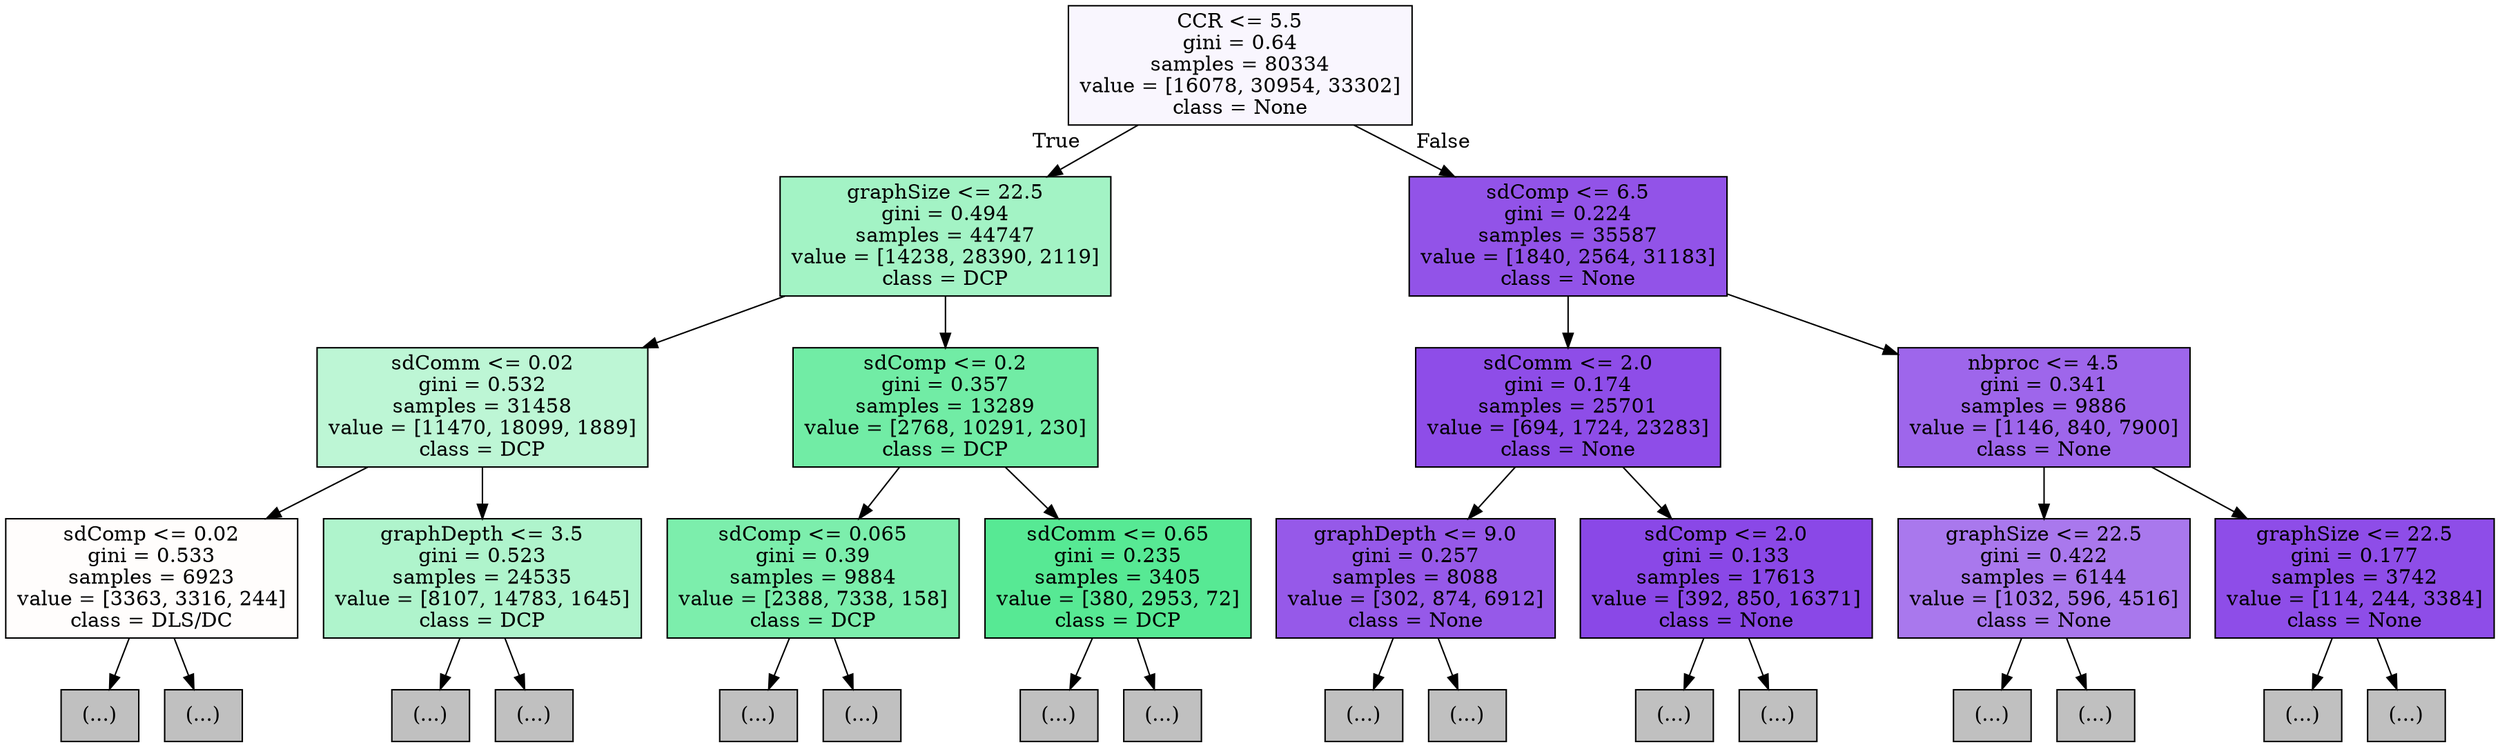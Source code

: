 digraph Tree {
node [shape=box, style="filled", color="black"] ;
0 [label="CCR <= 5.5\ngini = 0.64\nsamples = 80334\nvalue = [16078, 30954, 33302]\nclass = None", fillcolor="#f9f6fe"] ;
1 [label="graphSize <= 22.5\ngini = 0.494\nsamples = 44747\nvalue = [14238, 28390, 2119]\nclass = DCP", fillcolor="#a3f3c5"] ;
0 -> 1 [labeldistance=2.5, labelangle=45, headlabel="True"] ;
2 [label="sdComm <= 0.02\ngini = 0.532\nsamples = 31458\nvalue = [11470, 18099, 1889]\nclass = DCP", fillcolor="#bdf6d5"] ;
1 -> 2 ;
3 [label="sdComp <= 0.02\ngini = 0.533\nsamples = 6923\nvalue = [3363, 3316, 244]\nclass = DLS/DC", fillcolor="#fffdfc"] ;
2 -> 3 ;
4 [label="(...)", fillcolor="#C0C0C0"] ;
3 -> 4 ;
11 [label="(...)", fillcolor="#C0C0C0"] ;
3 -> 11 ;
26 [label="graphDepth <= 3.5\ngini = 0.523\nsamples = 24535\nvalue = [8107, 14783, 1645]\nclass = DCP", fillcolor="#aff4cc"] ;
2 -> 26 ;
27 [label="(...)", fillcolor="#C0C0C0"] ;
26 -> 27 ;
86 [label="(...)", fillcolor="#C0C0C0"] ;
26 -> 86 ;
145 [label="sdComp <= 0.2\ngini = 0.357\nsamples = 13289\nvalue = [2768, 10291, 230]\nclass = DCP", fillcolor="#71eca5"] ;
1 -> 145 ;
146 [label="sdComp <= 0.065\ngini = 0.39\nsamples = 9884\nvalue = [2388, 7338, 158]\nclass = DCP", fillcolor="#7ceeac"] ;
145 -> 146 ;
147 [label="(...)", fillcolor="#C0C0C0"] ;
146 -> 147 ;
262 [label="(...)", fillcolor="#C0C0C0"] ;
146 -> 262 ;
391 [label="sdComm <= 0.65\ngini = 0.235\nsamples = 3405\nvalue = [380, 2953, 72]\nclass = DCP", fillcolor="#57e994"] ;
145 -> 391 ;
392 [label="(...)", fillcolor="#C0C0C0"] ;
391 -> 392 ;
451 [label="(...)", fillcolor="#C0C0C0"] ;
391 -> 451 ;
494 [label="sdComp <= 6.5\ngini = 0.224\nsamples = 35587\nvalue = [1840, 2564, 31183]\nclass = None", fillcolor="#9253e8"] ;
0 -> 494 [labeldistance=2.5, labelangle=-45, headlabel="False"] ;
495 [label="sdComm <= 2.0\ngini = 0.174\nsamples = 25701\nvalue = [694, 1724, 23283]\nclass = None", fillcolor="#8e4de8"] ;
494 -> 495 ;
496 [label="graphDepth <= 9.0\ngini = 0.257\nsamples = 8088\nvalue = [302, 874, 6912]\nclass = None", fillcolor="#9659e9"] ;
495 -> 496 ;
497 [label="(...)", fillcolor="#C0C0C0"] ;
496 -> 497 ;
514 [label="(...)", fillcolor="#C0C0C0"] ;
496 -> 514 ;
539 [label="sdComp <= 2.0\ngini = 0.133\nsamples = 17613\nvalue = [392, 850, 16371]\nclass = None", fillcolor="#8a48e7"] ;
495 -> 539 ;
540 [label="(...)", fillcolor="#C0C0C0"] ;
539 -> 540 ;
585 [label="(...)", fillcolor="#C0C0C0"] ;
539 -> 585 ;
632 [label="nbproc <= 4.5\ngini = 0.341\nsamples = 9886\nvalue = [1146, 840, 7900]\nclass = None", fillcolor="#9e66eb"] ;
494 -> 632 ;
633 [label="graphSize <= 22.5\ngini = 0.422\nsamples = 6144\nvalue = [1032, 596, 4516]\nclass = None", fillcolor="#a978ed"] ;
632 -> 633 ;
634 [label="(...)", fillcolor="#C0C0C0"] ;
633 -> 634 ;
645 [label="(...)", fillcolor="#C0C0C0"] ;
633 -> 645 ;
676 [label="graphSize <= 22.5\ngini = 0.177\nsamples = 3742\nvalue = [114, 244, 3384]\nclass = None", fillcolor="#8e4de8"] ;
632 -> 676 ;
677 [label="(...)", fillcolor="#C0C0C0"] ;
676 -> 677 ;
688 [label="(...)", fillcolor="#C0C0C0"] ;
676 -> 688 ;
}